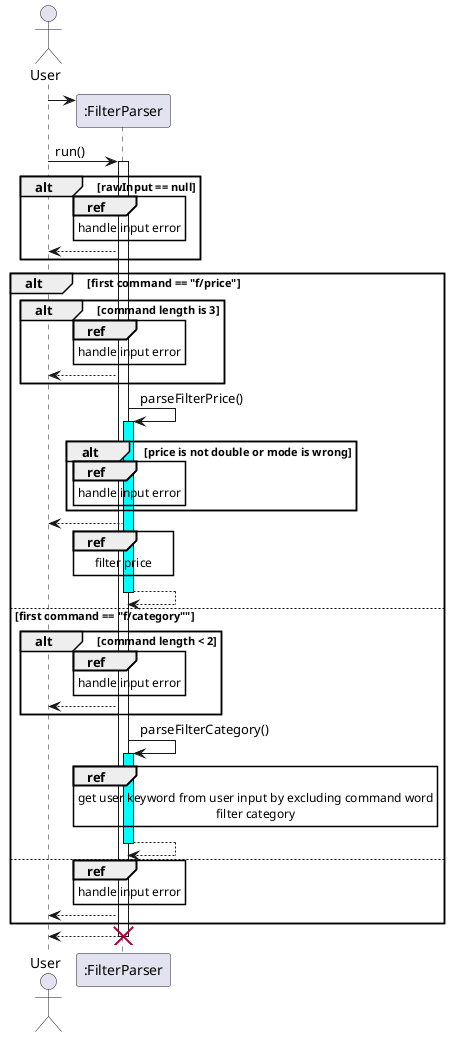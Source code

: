 @startuml
'https://plantuml.com/sequence-diagram

actor User
participant ":FilterParser"
User -> ":FilterParser" **

User -> ":FilterParser": run()
activate ":FilterParser"
alt rawInput == null
    ref over ":FilterParser"
        handle input error
    end ref
    ":FilterParser" --> User
end
alt first command == "f/price"
    alt command length is 3
        ref over ":FilterParser"
            handle input error
        end ref
        ":FilterParser" --> User
    end
    ":FilterParser" -> ":FilterParser": parseFilterPrice()
    activate ":FilterParser" #cyan
    alt price is not double or mode is wrong
        ref over ":FilterParser"
            handle input error
        end ref
    end
    ":FilterParser" --> User
    ref over ":FilterParser"
        filter price
    end ref
    return
else first command == "f/category""
    alt command length < 2
        ref over ":FilterParser"
            handle input error
        end ref
        ":FilterParser" --> User
    end
    ":FilterParser" -> ":FilterParser": parseFilterCategory()
    activate ":FilterParser" #cyan
    ref over ":FilterParser"
        get user keyword from user input by excluding command word
        filter category
    end ref
    return
else
    ref over ":FilterParser"
        handle input error
    end ref
    ":FilterParser" --> User
end
return
destroy ":FilterParser"
@enduml